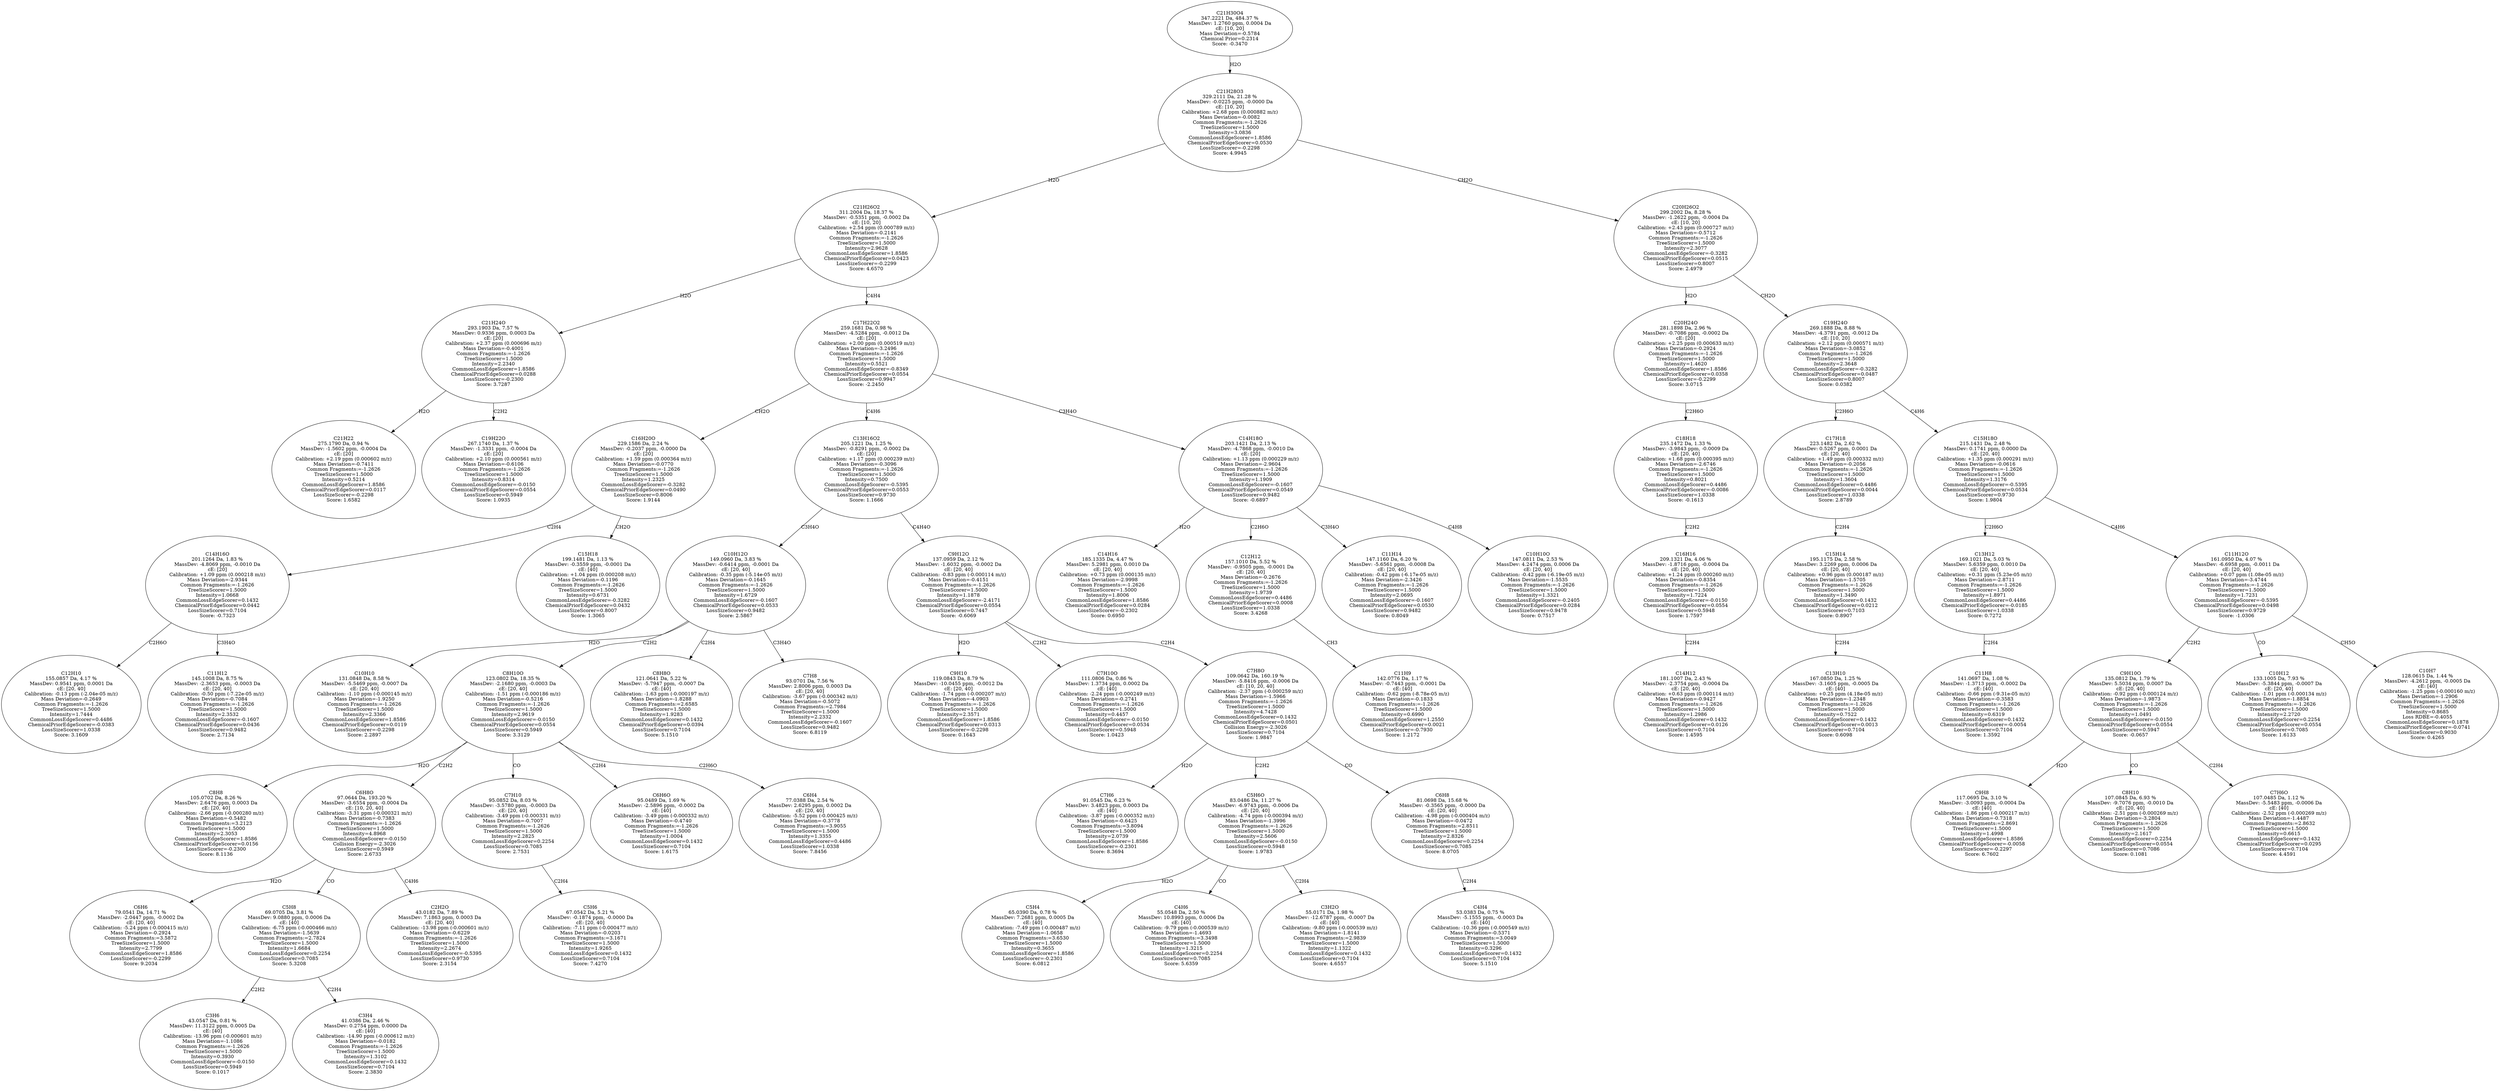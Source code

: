 strict digraph {
v1 [label="C21H22\n275.1790 Da, 0.94 %\nMassDev: -1.5602 ppm, -0.0004 Da\ncE: [20]\nCalibration: +2.19 ppm (0.000602 m/z)\nMass Deviation=-0.7411\nCommon Fragments:=-1.2626\nTreeSizeScorer=1.5000\nIntensity=0.5214\nCommonLossEdgeScorer=1.8586\nChemicalPriorEdgeScorer=0.0117\nLossSizeScorer=-0.2298\nScore: 1.6582"];
v2 [label="C19H22O\n267.1740 Da, 1.37 %\nMassDev: -1.3331 ppm, -0.0004 Da\ncE: [20]\nCalibration: +2.10 ppm (0.000561 m/z)\nMass Deviation=-0.6106\nCommon Fragments:=-1.2626\nTreeSizeScorer=1.5000\nIntensity=0.8314\nCommonLossEdgeScorer=-0.0150\nChemicalPriorEdgeScorer=0.0554\nLossSizeScorer=0.5949\nScore: 1.0935"];
v3 [label="C21H24O\n293.1903 Da, 7.57 %\nMassDev: 0.9336 ppm, 0.0003 Da\ncE: [20]\nCalibration: +2.37 ppm (0.000696 m/z)\nMass Deviation=-0.4001\nCommon Fragments:=-1.2626\nTreeSizeScorer=1.5000\nIntensity=2.2340\nCommonLossEdgeScorer=1.8586\nChemicalPriorEdgeScorer=0.0288\nLossSizeScorer=-0.2300\nScore: 3.7287"];
v4 [label="C12H10\n155.0857 Da, 4.17 %\nMassDev: 0.9541 ppm, 0.0001 Da\ncE: [20, 40]\nCalibration: -0.13 ppm (-2.04e-05 m/z)\nMass Deviation=-0.2649\nCommon Fragments:=-1.2626\nTreeSizeScorer=1.5000\nIntensity=1.7444\nCommonLossEdgeScorer=0.4486\nChemicalPriorEdgeScorer=-0.0383\nLossSizeScorer=1.0338\nScore: 3.1609"];
v5 [label="C11H12\n145.1008 Da, 8.75 %\nMassDev: -2.3653 ppm, -0.0003 Da\ncE: [20, 40]\nCalibration: -0.50 ppm (-7.22e-05 m/z)\nMass Deviation=-0.7084\nCommon Fragments:=-1.2626\nTreeSizeScorer=1.5000\nIntensity=2.3532\nCommonLossEdgeScorer=-0.1607\nChemicalPriorEdgeScorer=0.0436\nLossSizeScorer=0.9482\nScore: 2.7134"];
v6 [label="C14H16O\n201.1264 Da, 1.83 %\nMassDev: -4.8069 ppm, -0.0010 Da\ncE: [20]\nCalibration: +1.09 ppm (0.000218 m/z)\nMass Deviation=-2.9344\nCommon Fragments:=-1.2626\nTreeSizeScorer=1.5000\nIntensity=1.0668\nCommonLossEdgeScorer=0.1432\nChemicalPriorEdgeScorer=0.0442\nLossSizeScorer=0.7104\nScore: -0.7323"];
v7 [label="C15H18\n199.1481 Da, 1.13 %\nMassDev: -0.3559 ppm, -0.0001 Da\ncE: [40]\nCalibration: +1.04 ppm (0.000208 m/z)\nMass Deviation=-0.1196\nCommon Fragments:=-1.2626\nTreeSizeScorer=1.5000\nIntensity=0.6731\nCommonLossEdgeScorer=-0.3282\nChemicalPriorEdgeScorer=0.0432\nLossSizeScorer=0.8007\nScore: 1.3065"];
v8 [label="C16H20O\n229.1586 Da, 2.24 %\nMassDev: -0.2037 ppm, -0.0000 Da\ncE: [20]\nCalibration: +1.59 ppm (0.000364 m/z)\nMass Deviation=-0.0770\nCommon Fragments:=-1.2626\nTreeSizeScorer=1.5000\nIntensity=1.2325\nCommonLossEdgeScorer=-0.3282\nChemicalPriorEdgeScorer=0.0490\nLossSizeScorer=0.8006\nScore: 1.9144"];
v9 [label="C10H10\n131.0848 Da, 8.58 %\nMassDev: -5.5469 ppm, -0.0007 Da\ncE: [20, 40]\nCalibration: -1.10 ppm (-0.000145 m/z)\nMass Deviation=-1.9250\nCommon Fragments:=-1.2626\nTreeSizeScorer=1.5000\nIntensity=2.3366\nCommonLossEdgeScorer=1.8586\nChemicalPriorEdgeScorer=0.0119\nLossSizeScorer=-0.2298\nScore: 2.2897"];
v10 [label="C8H8\n105.0702 Da, 8.26 %\nMassDev: 2.6476 ppm, 0.0003 Da\ncE: [20, 40]\nCalibration: -2.66 ppm (-0.000280 m/z)\nMass Deviation=-0.5482\nCommon Fragments:=3.2123\nTreeSizeScorer=1.5000\nIntensity=2.3053\nCommonLossEdgeScorer=1.8586\nChemicalPriorEdgeScorer=0.0156\nLossSizeScorer=-0.2300\nScore: 8.1136"];
v11 [label="C6H6\n79.0541 Da, 14.71 %\nMassDev: -2.0447 ppm, -0.0002 Da\ncE: [20, 40]\nCalibration: -5.24 ppm (-0.000415 m/z)\nMass Deviation=-0.2924\nCommon Fragments:=3.5872\nTreeSizeScorer=1.5000\nIntensity=2.7799\nCommonLossEdgeScorer=1.8586\nLossSizeScorer=-0.2299\nScore: 9.2034"];
v12 [label="C3H6\n43.0547 Da, 0.81 %\nMassDev: 11.3122 ppm, 0.0005 Da\ncE: [40]\nCalibration: -13.96 ppm (-0.000601 m/z)\nMass Deviation=-1.1086\nCommon Fragments:=-1.2626\nTreeSizeScorer=1.5000\nIntensity=0.3930\nCommonLossEdgeScorer=-0.0150\nLossSizeScorer=0.5949\nScore: 0.1017"];
v13 [label="C3H4\n41.0386 Da, 2.46 %\nMassDev: 0.2754 ppm, 0.0000 Da\ncE: [40]\nCalibration: -14.90 ppm (-0.000612 m/z)\nMass Deviation=-0.0182\nCommon Fragments:=-1.2626\nTreeSizeScorer=1.5000\nIntensity=1.3102\nCommonLossEdgeScorer=0.1432\nLossSizeScorer=0.7104\nScore: 2.3830"];
v14 [label="C5H8\n69.0705 Da, 3.81 %\nMassDev: 9.0880 ppm, 0.0006 Da\ncE: [40]\nCalibration: -6.75 ppm (-0.000466 m/z)\nMass Deviation=-1.5639\nCommon Fragments:=2.7824\nTreeSizeScorer=1.5000\nIntensity=1.6684\nCommonLossEdgeScorer=0.2254\nLossSizeScorer=0.7085\nScore: 5.3208"];
v15 [label="C2H2O\n43.0182 Da, 7.89 %\nMassDev: 7.1863 ppm, 0.0003 Da\ncE: [20, 40]\nCalibration: -13.98 ppm (-0.000601 m/z)\nMass Deviation=-0.6229\nCommon Fragments:=-1.2626\nTreeSizeScorer=1.5000\nIntensity=2.2674\nCommonLossEdgeScorer=-0.5395\nLossSizeScorer=0.9730\nScore: 2.3154"];
v16 [label="C6H8O\n97.0644 Da, 193.20 %\nMassDev: -3.6554 ppm, -0.0004 Da\ncE: [10, 20, 40]\nCalibration: -3.31 ppm (-0.000321 m/z)\nMass Deviation=-0.7383\nCommon Fragments:=-1.2626\nTreeSizeScorer=1.5000\nIntensity=4.8968\nCommonLossEdgeScorer=-0.0150\nCollision Energy=-2.3026\nLossSizeScorer=0.5949\nScore: 2.6733"];
v17 [label="C5H6\n67.0542 Da, 5.21 %\nMassDev: -0.1874 ppm, -0.0000 Da\ncE: [20, 40]\nCalibration: -7.11 ppm (-0.000477 m/z)\nMass Deviation=-0.0203\nCommon Fragments:=3.1671\nTreeSizeScorer=1.5000\nIntensity=1.9265\nCommonLossEdgeScorer=0.1432\nLossSizeScorer=0.7104\nScore: 7.4270"];
v18 [label="C7H10\n95.0852 Da, 8.03 %\nMassDev: -3.5780 ppm, -0.0003 Da\ncE: [20, 40]\nCalibration: -3.49 ppm (-0.000331 m/z)\nMass Deviation=-0.7007\nCommon Fragments:=-1.2626\nTreeSizeScorer=1.5000\nIntensity=2.2825\nCommonLossEdgeScorer=0.2254\nLossSizeScorer=0.7085\nScore: 2.7531"];
v19 [label="C6H6O\n95.0489 Da, 1.69 %\nMassDev: -2.5896 ppm, -0.0002 Da\ncE: [40]\nCalibration: -3.49 ppm (-0.000332 m/z)\nMass Deviation=-0.4740\nCommon Fragments:=-1.2626\nTreeSizeScorer=1.5000\nIntensity=1.0004\nCommonLossEdgeScorer=0.1432\nLossSizeScorer=0.7104\nScore: 1.6175"];
v20 [label="C6H4\n77.0388 Da, 2.54 %\nMassDev: 2.6295 ppm, 0.0002 Da\ncE: [20, 40]\nCalibration: -5.52 ppm (-0.000425 m/z)\nMass Deviation=-0.3778\nCommon Fragments:=3.9055\nTreeSizeScorer=1.5000\nIntensity=1.3355\nCommonLossEdgeScorer=0.4486\nLossSizeScorer=1.0338\nScore: 7.8456"];
v21 [label="C8H10O\n123.0802 Da, 18.35 %\nMassDev: -2.1680 ppm, -0.0003 Da\ncE: [20, 40]\nCalibration: -1.51 ppm (-0.000186 m/z)\nMass Deviation=-0.5216\nCommon Fragments:=-1.2626\nTreeSizeScorer=1.5000\nIntensity=2.9619\nCommonLossEdgeScorer=-0.0150\nChemicalPriorEdgeScorer=0.0554\nLossSizeScorer=0.5949\nScore: 3.3129"];
v22 [label="C8H8O\n121.0641 Da, 5.22 %\nMassDev: -5.7947 ppm, -0.0007 Da\ncE: [40]\nCalibration: -1.63 ppm (-0.000197 m/z)\nMass Deviation=-1.8288\nCommon Fragments:=2.6585\nTreeSizeScorer=1.5000\nIntensity=1.9283\nCommonLossEdgeScorer=0.1432\nChemicalPriorEdgeScorer=0.0394\nLossSizeScorer=0.7104\nScore: 5.1510"];
v23 [label="C7H8\n93.0701 Da, 7.56 %\nMassDev: 2.8006 ppm, 0.0003 Da\ncE: [20, 40]\nCalibration: -3.67 ppm (-0.000342 m/z)\nMass Deviation=-0.5072\nCommon Fragments:=2.7984\nTreeSizeScorer=1.5000\nIntensity=2.2332\nCommonLossEdgeScorer=-0.1607\nLossSizeScorer=0.9482\nScore: 6.8119"];
v24 [label="C10H12O\n149.0960 Da, 3.83 %\nMassDev: -0.6414 ppm, -0.0001 Da\ncE: [20, 40]\nCalibration: -0.35 ppm (-5.14e-05 m/z)\nMass Deviation=-0.1645\nCommon Fragments:=-1.2626\nTreeSizeScorer=1.5000\nIntensity=1.6729\nCommonLossEdgeScorer=-0.1607\nChemicalPriorEdgeScorer=0.0533\nLossSizeScorer=0.9482\nScore: 2.5867"];
v25 [label="C9H10\n119.0843 Da, 8.79 %\nMassDev: -10.0455 ppm, -0.0012 Da\ncE: [20, 40]\nCalibration: -1.74 ppm (-0.000207 m/z)\nMass Deviation=-4.0903\nCommon Fragments:=-1.2626\nTreeSizeScorer=1.5000\nIntensity=2.3571\nCommonLossEdgeScorer=1.8586\nChemicalPriorEdgeScorer=0.0313\nLossSizeScorer=-0.2298\nScore: 0.1643"];
v26 [label="C7H10O\n111.0806 Da, 0.86 %\nMassDev: 1.3734 ppm, 0.0002 Da\ncE: [40]\nCalibration: -2.24 ppm (-0.000249 m/z)\nMass Deviation=-0.2741\nCommon Fragments:=-1.2626\nTreeSizeScorer=1.5000\nIntensity=0.4457\nCommonLossEdgeScorer=-0.0150\nChemicalPriorEdgeScorer=0.0534\nLossSizeScorer=0.5948\nScore: 1.0423"];
v27 [label="C7H6\n91.0545 Da, 6.23 %\nMassDev: 3.4823 ppm, 0.0003 Da\ncE: [40]\nCalibration: -3.87 ppm (-0.000352 m/z)\nMass Deviation=-0.6425\nCommon Fragments:=3.8094\nTreeSizeScorer=1.5000\nIntensity=2.0739\nCommonLossEdgeScorer=1.8586\nLossSizeScorer=-0.2301\nScore: 8.3694"];
v28 [label="C5H4\n65.0390 Da, 0.78 %\nMassDev: 7.2681 ppm, 0.0005 Da\ncE: [40]\nCalibration: -7.49 ppm (-0.000487 m/z)\nMass Deviation=-1.0658\nCommon Fragments:=3.6530\nTreeSizeScorer=1.5000\nIntensity=0.3655\nCommonLossEdgeScorer=1.8586\nLossSizeScorer=-0.2301\nScore: 6.0812"];
v29 [label="C4H6\n55.0548 Da, 2.50 %\nMassDev: 10.8993 ppm, 0.0006 Da\ncE: [40]\nCalibration: -9.79 ppm (-0.000539 m/z)\nMass Deviation=-1.4693\nCommon Fragments:=3.3498\nTreeSizeScorer=1.5000\nIntensity=1.3215\nCommonLossEdgeScorer=0.2254\nLossSizeScorer=0.7085\nScore: 5.6359"];
v30 [label="C3H2O\n55.0171 Da, 1.98 %\nMassDev: -12.6787 ppm, -0.0007 Da\ncE: [40]\nCalibration: -9.80 ppm (-0.000539 m/z)\nMass Deviation=-1.8141\nCommon Fragments:=2.9839\nTreeSizeScorer=1.5000\nIntensity=1.1322\nCommonLossEdgeScorer=0.1432\nLossSizeScorer=0.7104\nScore: 4.6557"];
v31 [label="C5H6O\n83.0486 Da, 11.27 %\nMassDev: -6.9743 ppm, -0.0006 Da\ncE: [20, 40]\nCalibration: -4.74 ppm (-0.000394 m/z)\nMass Deviation=-1.3996\nCommon Fragments:=-1.2626\nTreeSizeScorer=1.5000\nIntensity=2.5606\nCommonLossEdgeScorer=-0.0150\nLossSizeScorer=0.5948\nScore: 1.9783"];
v32 [label="C4H4\n53.0383 Da, 0.75 %\nMassDev: -5.1555 ppm, -0.0003 Da\ncE: [40]\nCalibration: -10.36 ppm (-0.000549 m/z)\nMass Deviation=-0.5371\nCommon Fragments:=3.0049\nTreeSizeScorer=1.5000\nIntensity=0.3296\nCommonLossEdgeScorer=0.1432\nLossSizeScorer=0.7104\nScore: 5.1510"];
v33 [label="C6H8\n81.0698 Da, 15.68 %\nMassDev: -0.3565 ppm, -0.0000 Da\ncE: [20, 40]\nCalibration: -4.98 ppm (-0.000404 m/z)\nMass Deviation=-0.0472\nCommon Fragments:=2.8511\nTreeSizeScorer=1.5000\nIntensity=2.8326\nCommonLossEdgeScorer=0.2254\nLossSizeScorer=0.7085\nScore: 8.0705"];
v34 [label="C7H8O\n109.0642 Da, 160.19 %\nMassDev: -5.8416 ppm, -0.0006 Da\ncE: [10, 20, 40]\nCalibration: -2.37 ppm (-0.000259 m/z)\nMass Deviation=-1.5966\nCommon Fragments:=-1.2626\nTreeSizeScorer=1.5000\nIntensity=4.7428\nCommonLossEdgeScorer=0.1432\nChemicalPriorEdgeScorer=0.0501\nCollision Energy=-2.3026\nLossSizeScorer=0.7104\nScore: 1.9847"];
v35 [label="C9H12O\n137.0959 Da, 2.12 %\nMassDev: -1.6032 ppm, -0.0002 Da\ncE: [20, 40]\nCalibration: -0.83 ppm (-0.000114 m/z)\nMass Deviation=-0.4151\nCommon Fragments:=-1.2626\nTreeSizeScorer=1.5000\nIntensity=1.1878\nCommonLossEdgeScorer=-2.4171\nChemicalPriorEdgeScorer=0.0554\nLossSizeScorer=0.7447\nScore: -0.6069"];
v36 [label="C13H16O2\n205.1221 Da, 1.25 %\nMassDev: -0.8291 ppm, -0.0002 Da\ncE: [20]\nCalibration: +1.17 ppm (0.000239 m/z)\nMass Deviation=-0.3096\nCommon Fragments:=-1.2626\nTreeSizeScorer=1.5000\nIntensity=0.7500\nCommonLossEdgeScorer=-0.5395\nChemicalPriorEdgeScorer=0.0553\nLossSizeScorer=0.9730\nScore: 1.1666"];
v37 [label="C14H16\n185.1335 Da, 4.47 %\nMassDev: 5.2981 ppm, 0.0010 Da\ncE: [20, 40]\nCalibration: +0.73 ppm (0.000135 m/z)\nMass Deviation=-2.9998\nCommon Fragments:=-1.2626\nTreeSizeScorer=1.5000\nIntensity=1.8006\nCommonLossEdgeScorer=1.8586\nChemicalPriorEdgeScorer=0.0284\nLossSizeScorer=-0.2302\nScore: 0.6950"];
v38 [label="C11H9\n142.0776 Da, 1.17 %\nMassDev: -0.7443 ppm, -0.0001 Da\ncE: [40]\nCalibration: -0.62 ppm (-8.78e-05 m/z)\nMass Deviation=-0.1833\nCommon Fragments:=-1.2626\nTreeSizeScorer=1.5000\nIntensity=0.6990\nCommonLossEdgeScorer=1.2550\nChemicalPriorEdgeScorer=0.0021\nLossSizeScorer=-0.7930\nScore: 1.2172"];
v39 [label="C12H12\n157.1010 Da, 5.52 %\nMassDev: -0.9505 ppm, -0.0001 Da\ncE: [20, 40]\nMass Deviation=-0.2676\nCommon Fragments:=-1.2626\nTreeSizeScorer=1.5000\nIntensity=1.9739\nCommonLossEdgeScorer=0.4486\nChemicalPriorEdgeScorer=0.0008\nLossSizeScorer=1.0338\nScore: 3.4268"];
v40 [label="C11H14\n147.1160 Da, 6.20 %\nMassDev: -5.6561 ppm, -0.0008 Da\ncE: [20, 40]\nCalibration: -0.42 ppm (-6.17e-05 m/z)\nMass Deviation=-2.3426\nCommon Fragments:=-1.2626\nTreeSizeScorer=1.5000\nIntensity=2.0695\nCommonLossEdgeScorer=-0.1607\nChemicalPriorEdgeScorer=0.0530\nLossSizeScorer=0.9482\nScore: 0.8049"];
v41 [label="C10H10O\n147.0811 Da, 2.53 %\nMassDev: 4.2474 ppm, 0.0006 Da\ncE: [20, 40]\nCalibration: -0.42 ppm (-6.19e-05 m/z)\nMass Deviation=-1.5535\nCommon Fragments:=-1.2626\nTreeSizeScorer=1.5000\nIntensity=1.3321\nCommonLossEdgeScorer=-0.2405\nChemicalPriorEdgeScorer=0.0284\nLossSizeScorer=0.9478\nScore: 0.7517"];
v42 [label="C14H18O\n203.1421 Da, 2.13 %\nMassDev: -4.7868 ppm, -0.0010 Da\ncE: [20]\nCalibration: +1.13 ppm (0.000229 m/z)\nMass Deviation=-2.9604\nCommon Fragments:=-1.2626\nTreeSizeScorer=1.5000\nIntensity=1.1909\nCommonLossEdgeScorer=-0.1607\nChemicalPriorEdgeScorer=0.0549\nLossSizeScorer=0.9482\nScore: -0.6897"];
v43 [label="C17H22O2\n259.1681 Da, 0.98 %\nMassDev: -4.5284 ppm, -0.0012 Da\ncE: [20]\nCalibration: +2.00 ppm (0.000519 m/z)\nMass Deviation=-3.2496\nCommon Fragments:=-1.2626\nTreeSizeScorer=1.5000\nIntensity=0.5521\nCommonLossEdgeScorer=-0.8349\nChemicalPriorEdgeScorer=0.0554\nLossSizeScorer=0.9947\nScore: -2.2450"];
v44 [label="C21H26O2\n311.2004 Da, 18.37 %\nMassDev: -0.5351 ppm, -0.0002 Da\ncE: [10, 20]\nCalibration: +2.54 ppm (0.000789 m/z)\nMass Deviation=-0.2141\nCommon Fragments:=-1.2626\nTreeSizeScorer=1.5000\nIntensity=2.9628\nCommonLossEdgeScorer=1.8586\nChemicalPriorEdgeScorer=0.0423\nLossSizeScorer=-0.2299\nScore: 4.6570"];
v45 [label="C14H12\n181.1007 Da, 2.43 %\nMassDev: -2.3754 ppm, -0.0004 Da\ncE: [20, 40]\nCalibration: +0.63 ppm (0.000114 m/z)\nMass Deviation=-0.9427\nCommon Fragments:=-1.2626\nTreeSizeScorer=1.5000\nIntensity=1.2986\nCommonLossEdgeScorer=0.1432\nChemicalPriorEdgeScorer=0.0126\nLossSizeScorer=0.7104\nScore: 1.4595"];
v46 [label="C16H16\n209.1321 Da, 4.06 %\nMassDev: -1.8716 ppm, -0.0004 Da\ncE: [20, 40]\nCalibration: +1.24 ppm (0.000260 m/z)\nMass Deviation=-0.8354\nCommon Fragments:=-1.2626\nTreeSizeScorer=1.5000\nIntensity=1.7224\nCommonLossEdgeScorer=-0.0150\nChemicalPriorEdgeScorer=0.0554\nLossSizeScorer=0.5948\nScore: 1.7597"];
v47 [label="C18H18\n235.1472 Da, 1.33 %\nMassDev: -3.9843 ppm, -0.0009 Da\ncE: [20, 40]\nCalibration: +1.68 ppm (0.000395 m/z)\nMass Deviation=-2.6746\nCommon Fragments:=-1.2626\nTreeSizeScorer=1.5000\nIntensity=0.8021\nCommonLossEdgeScorer=0.4486\nChemicalPriorEdgeScorer=-0.0086\nLossSizeScorer=1.0338\nScore: -0.1613"];
v48 [label="C20H24O\n281.1898 Da, 2.96 %\nMassDev: -0.7086 ppm, -0.0002 Da\ncE: [20]\nCalibration: +2.25 ppm (0.000633 m/z)\nMass Deviation=-0.2924\nCommon Fragments:=-1.2626\nTreeSizeScorer=1.5000\nIntensity=1.4620\nCommonLossEdgeScorer=1.8586\nChemicalPriorEdgeScorer=0.0358\nLossSizeScorer=-0.2299\nScore: 3.0715"];
v49 [label="C13H10\n167.0850 Da, 1.25 %\nMassDev: -3.1605 ppm, -0.0005 Da\ncE: [40]\nCalibration: +0.25 ppm (4.18e-05 m/z)\nMass Deviation=-1.2348\nCommon Fragments:=-1.2626\nTreeSizeScorer=1.5000\nIntensity=0.7522\nCommonLossEdgeScorer=0.1432\nChemicalPriorEdgeScorer=0.0013\nLossSizeScorer=0.7104\nScore: 0.6098"];
v50 [label="C15H14\n195.1175 Da, 2.58 %\nMassDev: 3.2269 ppm, 0.0006 Da\ncE: [20, 40]\nCalibration: +0.96 ppm (0.000187 m/z)\nMass Deviation=-1.5705\nCommon Fragments:=-1.2626\nTreeSizeScorer=1.5000\nIntensity=1.3490\nCommonLossEdgeScorer=0.1432\nChemicalPriorEdgeScorer=0.0212\nLossSizeScorer=0.7103\nScore: 0.8907"];
v51 [label="C17H18\n223.1482 Da, 2.62 %\nMassDev: 0.5267 ppm, 0.0001 Da\ncE: [20, 40]\nCalibration: +1.49 ppm (0.000332 m/z)\nMass Deviation=-0.2056\nCommon Fragments:=-1.2626\nTreeSizeScorer=1.5000\nIntensity=1.3604\nCommonLossEdgeScorer=0.4486\nChemicalPriorEdgeScorer=0.0044\nLossSizeScorer=1.0338\nScore: 2.8789"];
v52 [label="C11H8\n141.0697 Da, 1.08 %\nMassDev: -1.3713 ppm, -0.0002 Da\ncE: [40]\nCalibration: -0.66 ppm (-9.31e-05 m/z)\nMass Deviation=-0.3583\nCommon Fragments:=-1.2626\nTreeSizeScorer=1.5000\nIntensity=0.6319\nCommonLossEdgeScorer=0.1432\nChemicalPriorEdgeScorer=-0.0054\nLossSizeScorer=0.7104\nScore: 1.3592"];
v53 [label="C13H12\n169.1021 Da, 5.03 %\nMassDev: 5.6359 ppm, 0.0010 Da\ncE: [20, 40]\nCalibration: +0.31 ppm (5.23e-05 m/z)\nMass Deviation=-2.8711\nCommon Fragments:=-1.2626\nTreeSizeScorer=1.5000\nIntensity=1.8971\nCommonLossEdgeScorer=0.4486\nChemicalPriorEdgeScorer=-0.0185\nLossSizeScorer=1.0338\nScore: 0.7272"];
v54 [label="C9H8\n117.0695 Da, 3.10 %\nMassDev: -3.0093 ppm, -0.0004 Da\ncE: [40]\nCalibration: -1.86 ppm (-0.000217 m/z)\nMass Deviation=-0.7318\nCommon Fragments:=2.8691\nTreeSizeScorer=1.5000\nIntensity=1.4998\nCommonLossEdgeScorer=1.8586\nChemicalPriorEdgeScorer=-0.0058\nLossSizeScorer=-0.2297\nScore: 6.7602"];
v55 [label="C8H10\n107.0845 Da, 6.93 %\nMassDev: -9.7076 ppm, -0.0010 Da\ncE: [20, 40]\nCalibration: -2.51 ppm (-0.000269 m/z)\nMass Deviation=-3.2804\nCommon Fragments:=-1.2626\nTreeSizeScorer=1.5000\nIntensity=2.1617\nCommonLossEdgeScorer=0.2254\nChemicalPriorEdgeScorer=0.0554\nLossSizeScorer=0.7086\nScore: 0.1081"];
v56 [label="C7H6O\n107.0485 Da, 1.12 %\nMassDev: -5.5483 ppm, -0.0006 Da\ncE: [40]\nCalibration: -2.52 ppm (-0.000269 m/z)\nMass Deviation=-1.4487\nCommon Fragments:=2.8632\nTreeSizeScorer=1.5000\nIntensity=0.6615\nCommonLossEdgeScorer=0.1432\nChemicalPriorEdgeScorer=0.0295\nLossSizeScorer=0.7104\nScore: 4.4591"];
v57 [label="C9H10O\n135.0812 Da, 1.79 %\nMassDev: 5.5034 ppm, 0.0007 Da\ncE: [20, 40]\nCalibration: -0.92 ppm (-0.000124 m/z)\nMass Deviation=-1.9873\nCommon Fragments:=-1.2626\nTreeSizeScorer=1.5000\nIntensity=1.0491\nCommonLossEdgeScorer=-0.0150\nChemicalPriorEdgeScorer=0.0554\nLossSizeScorer=0.5947\nScore: -0.0657"];
v58 [label="C10H12\n133.1005 Da, 7.93 %\nMassDev: -5.3844 ppm, -0.0007 Da\ncE: [20, 40]\nCalibration: -1.01 ppm (-0.000134 m/z)\nMass Deviation=-1.8854\nCommon Fragments:=-1.2626\nTreeSizeScorer=1.5000\nIntensity=2.2720\nCommonLossEdgeScorer=0.2254\nChemicalPriorEdgeScorer=0.0554\nLossSizeScorer=0.7085\nScore: 1.6133"];
v59 [label="C10H7\n128.0615 Da, 1.44 %\nMassDev: -4.2612 ppm, -0.0005 Da\ncE: [40]\nCalibration: -1.25 ppm (-0.000160 m/z)\nMass Deviation=-1.2906\nCommon Fragments:=-1.2626\nTreeSizeScorer=1.5000\nIntensity=0.8685\nLoss RDBE=-0.4055\nCommonLossEdgeScorer=0.1878\nChemicalPriorEdgeScorer=-0.0741\nLossSizeScorer=0.9030\nScore: 0.4265"];
v60 [label="C11H12O\n161.0950 Da, 4.07 %\nMassDev: -6.6958 ppm, -0.0011 Da\ncE: [20, 40]\nCalibration: +0.07 ppm (1.08e-05 m/z)\nMass Deviation=-3.4744\nCommon Fragments:=-1.2626\nTreeSizeScorer=1.5000\nIntensity=1.7231\nCommonLossEdgeScorer=-0.5395\nChemicalPriorEdgeScorer=0.0498\nLossSizeScorer=0.9729\nScore: -1.0306"];
v61 [label="C15H18O\n215.1431 Da, 2.48 %\nMassDev: 0.1741 ppm, 0.0000 Da\ncE: [20, 40]\nCalibration: +1.35 ppm (0.000291 m/z)\nMass Deviation=-0.0616\nCommon Fragments:=-1.2626\nTreeSizeScorer=1.5000\nIntensity=1.3176\nCommonLossEdgeScorer=-0.5395\nChemicalPriorEdgeScorer=0.0534\nLossSizeScorer=0.9730\nScore: 1.9804"];
v62 [label="C19H24O\n269.1888 Da, 8.88 %\nMassDev: -4.3791 ppm, -0.0012 Da\ncE: [10, 20]\nCalibration: +2.12 ppm (0.000571 m/z)\nMass Deviation=-3.0852\nCommon Fragments:=-1.2626\nTreeSizeScorer=1.5000\nIntensity=2.3648\nCommonLossEdgeScorer=-0.3282\nChemicalPriorEdgeScorer=0.0487\nLossSizeScorer=0.8007\nScore: 0.0382"];
v63 [label="C20H26O2\n299.2002 Da, 8.28 %\nMassDev: -1.2622 ppm, -0.0004 Da\ncE: [10, 20]\nCalibration: +2.43 ppm (0.000727 m/z)\nMass Deviation=-0.5712\nCommon Fragments:=-1.2626\nTreeSizeScorer=1.5000\nIntensity=2.3077\nCommonLossEdgeScorer=-0.3282\nChemicalPriorEdgeScorer=0.0515\nLossSizeScorer=0.8007\nScore: 2.4979"];
v64 [label="C21H28O3\n329.2111 Da, 21.28 %\nMassDev: -0.0225 ppm, -0.0000 Da\ncE: [10, 20]\nCalibration: +2.68 ppm (0.000882 m/z)\nMass Deviation=-0.0082\nCommon Fragments:=-1.2626\nTreeSizeScorer=1.5000\nIntensity=3.0836\nCommonLossEdgeScorer=1.8586\nChemicalPriorEdgeScorer=0.0530\nLossSizeScorer=-0.2298\nScore: 4.9945"];
v65 [label="C21H30O4\n347.2221 Da, 484.37 %\nMassDev: 1.2760 ppm, 0.0004 Da\ncE: [10, 20]\nMass Deviation=-0.5784\nChemical Prior=0.2314\nScore: -0.3470"];
v3 -> v1 [label="H2O"];
v3 -> v2 [label="C2H2"];
v44 -> v3 [label="H2O"];
v6 -> v4 [label="C2H6O"];
v6 -> v5 [label="C3H4O"];
v8 -> v6 [label="C2H4"];
v8 -> v7 [label="CH2O"];
v43 -> v8 [label="CH2O"];
v24 -> v9 [label="H2O"];
v21 -> v10 [label="H2O"];
v16 -> v11 [label="H2O"];
v14 -> v12 [label="C2H2"];
v14 -> v13 [label="C2H4"];
v16 -> v14 [label="CO"];
v16 -> v15 [label="C4H6"];
v21 -> v16 [label="C2H2"];
v18 -> v17 [label="C2H4"];
v21 -> v18 [label="CO"];
v21 -> v19 [label="C2H4"];
v21 -> v20 [label="C2H6O"];
v24 -> v21 [label="C2H2"];
v24 -> v22 [label="C2H4"];
v24 -> v23 [label="C3H4O"];
v36 -> v24 [label="C3H4O"];
v35 -> v25 [label="H2O"];
v35 -> v26 [label="C2H2"];
v34 -> v27 [label="H2O"];
v31 -> v28 [label="H2O"];
v31 -> v29 [label="CO"];
v31 -> v30 [label="C2H4"];
v34 -> v31 [label="C2H2"];
v33 -> v32 [label="C2H4"];
v34 -> v33 [label="CO"];
v35 -> v34 [label="C2H4"];
v36 -> v35 [label="C4H4O"];
v43 -> v36 [label="C4H6"];
v42 -> v37 [label="H2O"];
v39 -> v38 [label="CH3"];
v42 -> v39 [label="C2H6O"];
v42 -> v40 [label="C3H4O"];
v42 -> v41 [label="C4H8"];
v43 -> v42 [label="C3H4O"];
v44 -> v43 [label="C4H4"];
v64 -> v44 [label="H2O"];
v46 -> v45 [label="C2H4"];
v47 -> v46 [label="C2H2"];
v48 -> v47 [label="C2H6O"];
v63 -> v48 [label="H2O"];
v50 -> v49 [label="C2H4"];
v51 -> v50 [label="C2H4"];
v62 -> v51 [label="C2H6O"];
v53 -> v52 [label="C2H4"];
v61 -> v53 [label="C2H6O"];
v57 -> v54 [label="H2O"];
v57 -> v55 [label="CO"];
v57 -> v56 [label="C2H4"];
v60 -> v57 [label="C2H2"];
v60 -> v58 [label="CO"];
v60 -> v59 [label="CH5O"];
v61 -> v60 [label="C4H6"];
v62 -> v61 [label="C4H6"];
v63 -> v62 [label="CH2O"];
v64 -> v63 [label="CH2O"];
v65 -> v64 [label="H2O"];
}